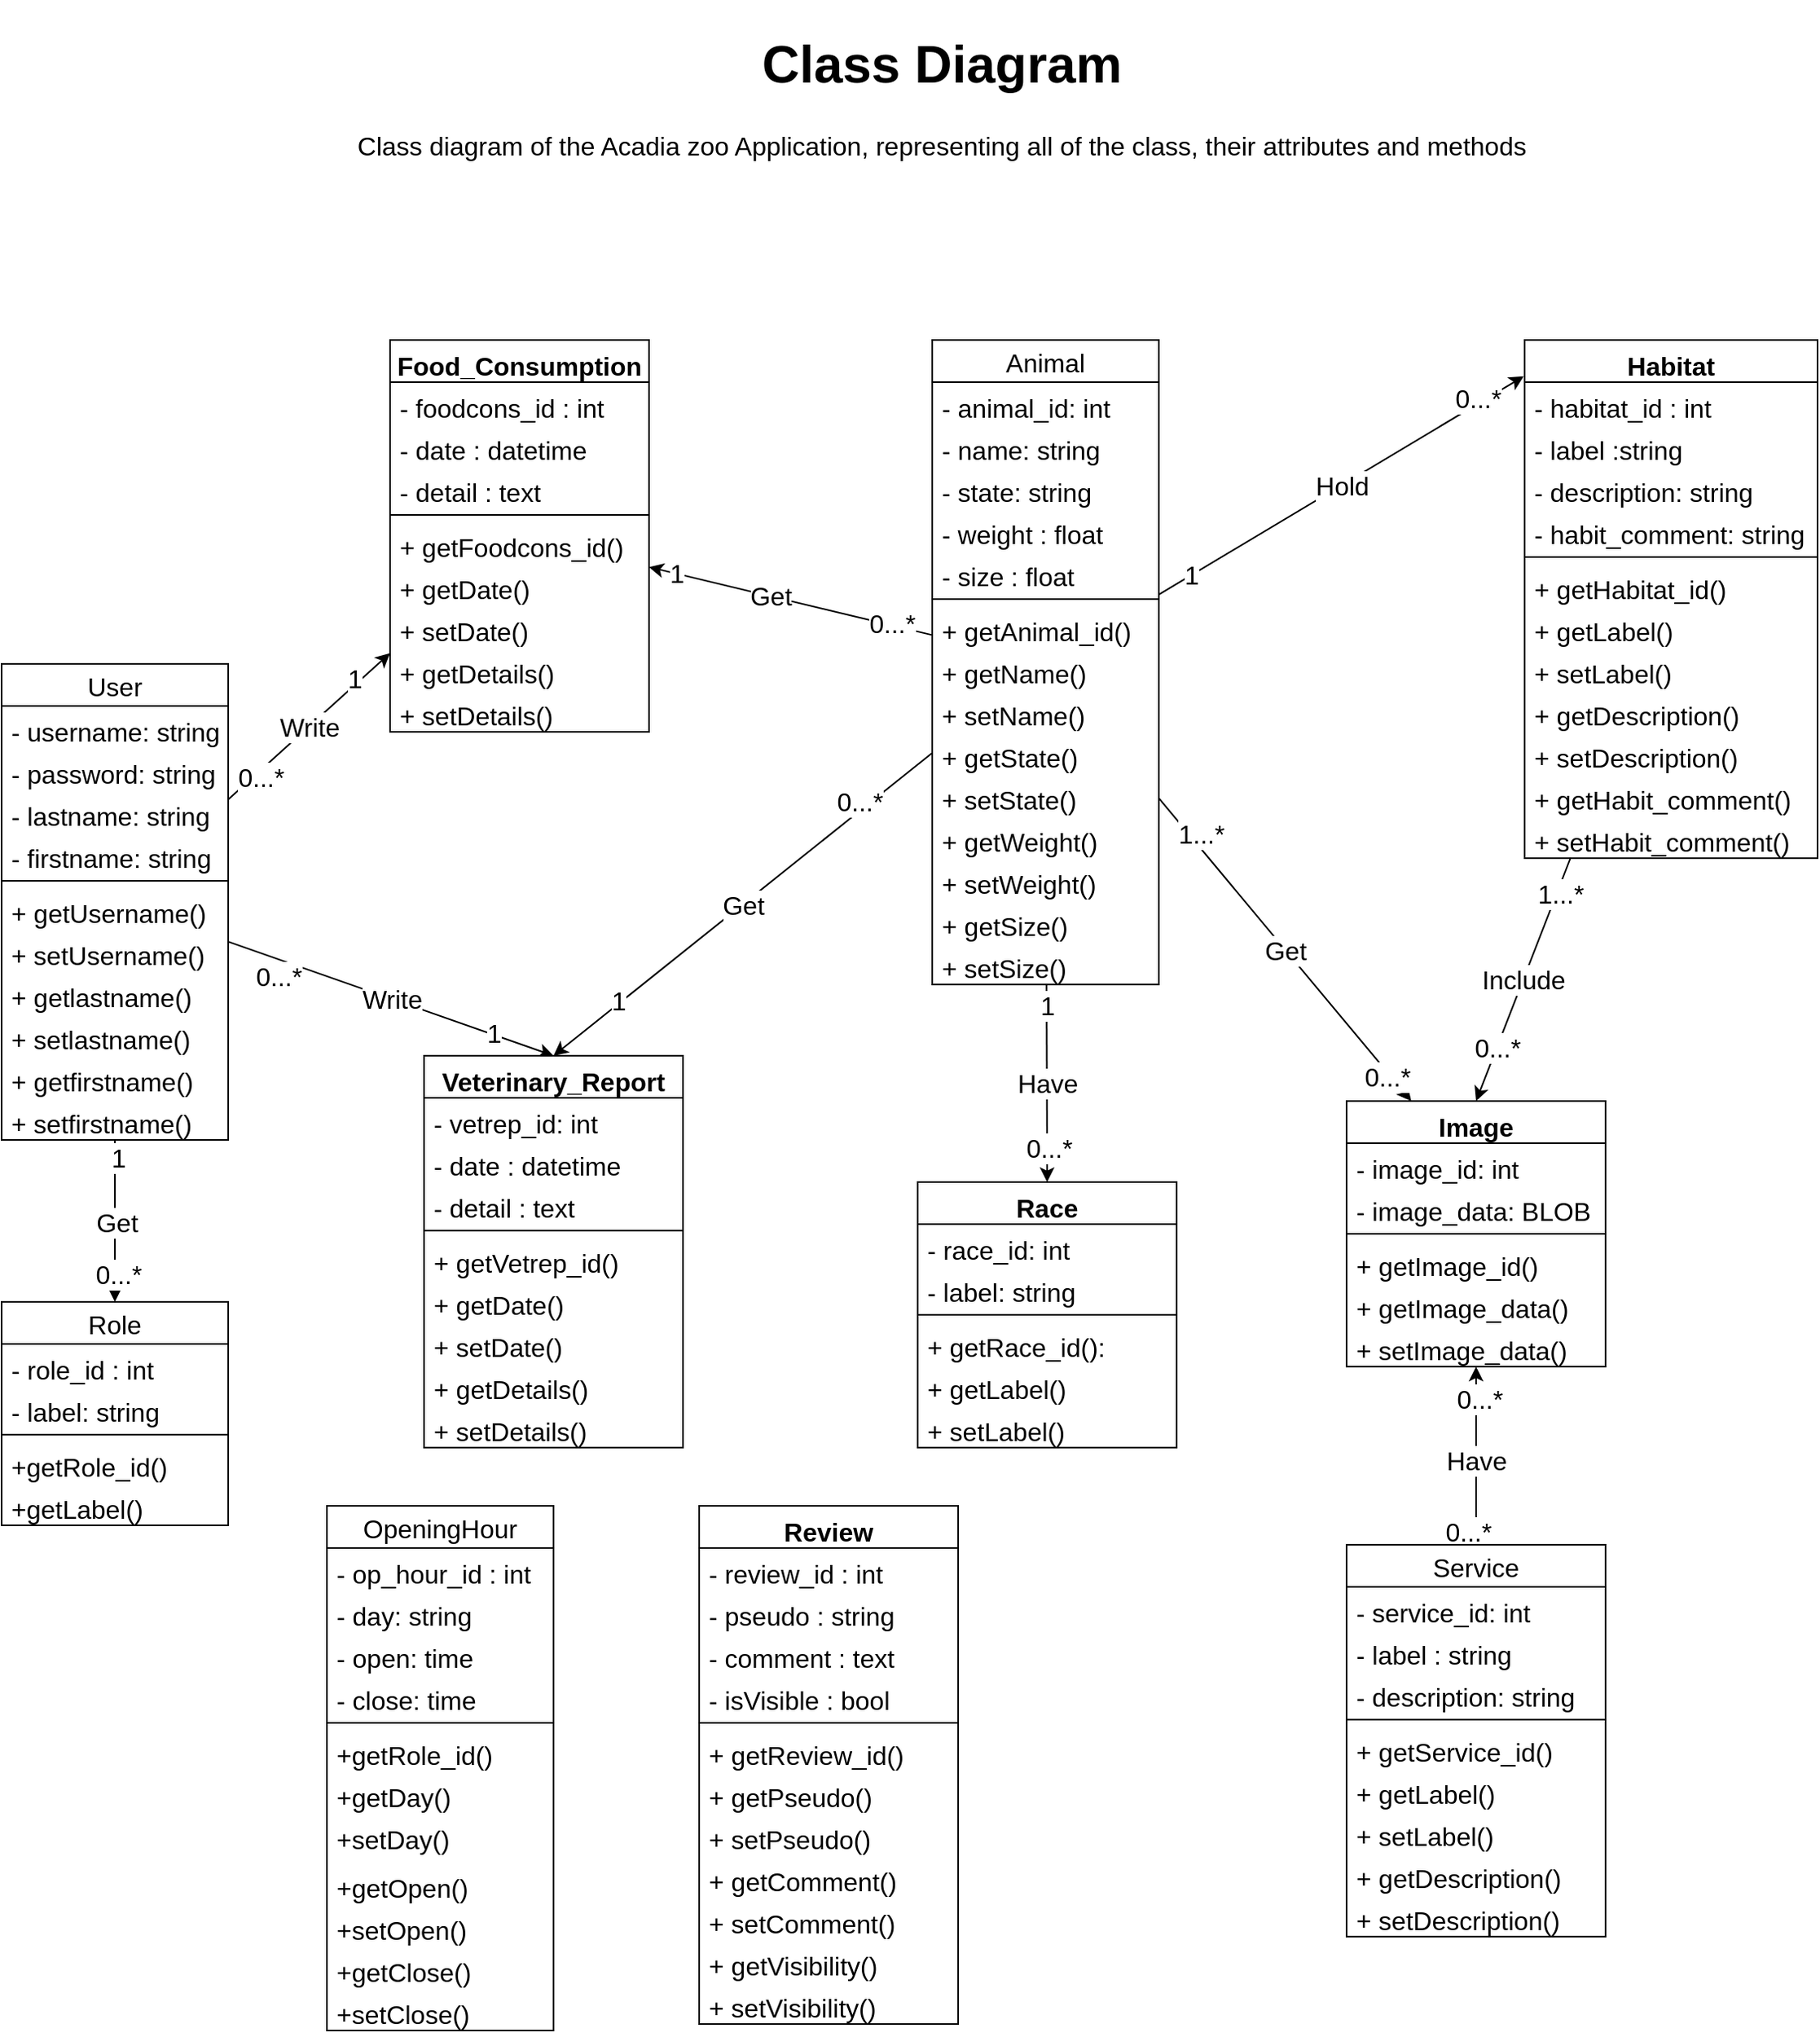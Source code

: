 <mxfile>
    <diagram id="EDCEhyoxelIrrse70MwL" name="Page-1">
        <mxGraphModel dx="530" dy="435" grid="1" gridSize="10" guides="1" tooltips="1" connect="1" arrows="1" fold="1" page="1" pageScale="1" pageWidth="1169" pageHeight="827" math="0" shadow="0">
            <root>
                <mxCell id="0"/>
                <mxCell id="1" parent="0"/>
                <mxCell id="101" style="edgeStyle=none;html=1;entryX=0.5;entryY=0;entryDx=0;entryDy=0;startArrow=none;startFill=0;endArrow=classic;endFill=1;fontSize=16;" parent="1" source="2" target="14" edge="1">
                    <mxGeometry relative="1" as="geometry"/>
                </mxCell>
                <mxCell id="102" value="&lt;font style=&quot;font-size: 16px;&quot;&gt;Get&lt;/font&gt;" style="edgeLabel;html=1;align=center;verticalAlign=middle;resizable=0;points=[];fontSize=16;" parent="101" vertex="1" connectable="0">
                    <mxGeometry x="0.016" y="1" relative="1" as="geometry">
                        <mxPoint as="offset"/>
                    </mxGeometry>
                </mxCell>
                <mxCell id="124" value="1" style="edgeLabel;html=1;align=center;verticalAlign=middle;resizable=0;points=[];fontSize=16;" parent="101" vertex="1" connectable="0">
                    <mxGeometry x="-0.781" y="2" relative="1" as="geometry">
                        <mxPoint as="offset"/>
                    </mxGeometry>
                </mxCell>
                <mxCell id="125" value="0...*" style="edgeLabel;html=1;align=center;verticalAlign=middle;resizable=0;points=[];fontSize=16;" parent="101" vertex="1" connectable="0">
                    <mxGeometry x="0.649" y="2" relative="1" as="geometry">
                        <mxPoint as="offset"/>
                    </mxGeometry>
                </mxCell>
                <mxCell id="103" value="&lt;font style=&quot;font-size: 16px;&quot;&gt;Write&lt;/font&gt;" style="edgeStyle=none;html=1;entryX=0.5;entryY=0;entryDx=0;entryDy=0;startArrow=none;startFill=0;endArrow=classic;endFill=1;fontSize=16;" parent="1" source="2" target="36" edge="1">
                    <mxGeometry relative="1" as="geometry"/>
                </mxCell>
                <mxCell id="122" value="1" style="edgeLabel;html=1;align=center;verticalAlign=middle;resizable=0;points=[];fontSize=16;" parent="103" vertex="1" connectable="0">
                    <mxGeometry x="0.624" y="1" relative="1" as="geometry">
                        <mxPoint as="offset"/>
                    </mxGeometry>
                </mxCell>
                <mxCell id="123" value="0...*" style="edgeLabel;html=1;align=center;verticalAlign=middle;resizable=0;points=[];fontSize=16;" parent="103" vertex="1" connectable="0">
                    <mxGeometry x="-0.825" y="1" relative="1" as="geometry">
                        <mxPoint x="13" y="16" as="offset"/>
                    </mxGeometry>
                </mxCell>
                <mxCell id="2" value="User" style="swimlane;fontStyle=0;childLayout=stackLayout;horizontal=1;startSize=26;fillColor=none;horizontalStack=0;resizeParent=1;resizeParentMax=0;resizeLast=0;collapsible=1;marginBottom=0;fontSize=16;" parent="1" vertex="1">
                    <mxGeometry x="19" y="420" width="140" height="294" as="geometry"/>
                </mxCell>
                <mxCell id="3" value="- username: string" style="text;strokeColor=none;fillColor=none;align=left;verticalAlign=top;spacingLeft=4;spacingRight=4;overflow=hidden;rotatable=0;points=[[0,0.5],[1,0.5]];portConstraint=eastwest;fontSize=16;" parent="2" vertex="1">
                    <mxGeometry y="26" width="140" height="26" as="geometry"/>
                </mxCell>
                <mxCell id="4" value="- password: string" style="text;strokeColor=none;fillColor=none;align=left;verticalAlign=top;spacingLeft=4;spacingRight=4;overflow=hidden;rotatable=0;points=[[0,0.5],[1,0.5]];portConstraint=eastwest;fontSize=16;" parent="2" vertex="1">
                    <mxGeometry y="52" width="140" height="26" as="geometry"/>
                </mxCell>
                <mxCell id="5" value="- lastname: string" style="text;strokeColor=none;fillColor=none;align=left;verticalAlign=top;spacingLeft=4;spacingRight=4;overflow=hidden;rotatable=0;points=[[0,0.5],[1,0.5]];portConstraint=eastwest;fontSize=16;" parent="2" vertex="1">
                    <mxGeometry y="78" width="140" height="26" as="geometry"/>
                </mxCell>
                <mxCell id="6" value="- firstname: string" style="text;strokeColor=none;fillColor=none;align=left;verticalAlign=top;spacingLeft=4;spacingRight=4;overflow=hidden;rotatable=0;points=[[0,0.5],[1,0.5]];portConstraint=eastwest;fontSize=16;" parent="2" vertex="1">
                    <mxGeometry y="104" width="140" height="26" as="geometry"/>
                </mxCell>
                <mxCell id="7" value="" style="line;strokeWidth=1;fillColor=none;align=left;verticalAlign=middle;spacingTop=-1;spacingLeft=3;spacingRight=3;rotatable=0;labelPosition=right;points=[];portConstraint=eastwest;strokeColor=inherit;fontSize=16;" parent="2" vertex="1">
                    <mxGeometry y="130" width="140" height="8" as="geometry"/>
                </mxCell>
                <mxCell id="8" value="+ getUsername()" style="text;strokeColor=none;fillColor=none;align=left;verticalAlign=top;spacingLeft=4;spacingRight=4;overflow=hidden;rotatable=0;points=[[0,0.5],[1,0.5]];portConstraint=eastwest;fontSize=16;" parent="2" vertex="1">
                    <mxGeometry y="138" width="140" height="26" as="geometry"/>
                </mxCell>
                <mxCell id="9" value="+ setUsername()" style="text;strokeColor=none;fillColor=none;align=left;verticalAlign=top;spacingLeft=4;spacingRight=4;overflow=hidden;rotatable=0;points=[[0,0.5],[1,0.5]];portConstraint=eastwest;fontSize=16;" parent="2" vertex="1">
                    <mxGeometry y="164" width="140" height="26" as="geometry"/>
                </mxCell>
                <mxCell id="10" value="+ getlastname()" style="text;strokeColor=none;fillColor=none;align=left;verticalAlign=top;spacingLeft=4;spacingRight=4;overflow=hidden;rotatable=0;points=[[0,0.5],[1,0.5]];portConstraint=eastwest;fontSize=16;" parent="2" vertex="1">
                    <mxGeometry y="190" width="140" height="26" as="geometry"/>
                </mxCell>
                <mxCell id="11" value="+ setlastname()" style="text;strokeColor=none;fillColor=none;align=left;verticalAlign=top;spacingLeft=4;spacingRight=4;overflow=hidden;rotatable=0;points=[[0,0.5],[1,0.5]];portConstraint=eastwest;fontSize=16;" parent="2" vertex="1">
                    <mxGeometry y="216" width="140" height="26" as="geometry"/>
                </mxCell>
                <mxCell id="12" value="+ getfirstname()" style="text;strokeColor=none;fillColor=none;align=left;verticalAlign=top;spacingLeft=4;spacingRight=4;overflow=hidden;rotatable=0;points=[[0,0.5],[1,0.5]];portConstraint=eastwest;fontSize=16;" parent="2" vertex="1">
                    <mxGeometry y="242" width="140" height="26" as="geometry"/>
                </mxCell>
                <mxCell id="13" value="+ setfirstname()" style="text;strokeColor=none;fillColor=none;align=left;verticalAlign=top;spacingLeft=4;spacingRight=4;overflow=hidden;rotatable=0;points=[[0,0.5],[1,0.5]];portConstraint=eastwest;fontSize=16;" parent="2" vertex="1">
                    <mxGeometry y="268" width="140" height="26" as="geometry"/>
                </mxCell>
                <mxCell id="14" value="Role" style="swimlane;fontStyle=0;childLayout=stackLayout;horizontal=1;startSize=26;fillColor=none;horizontalStack=0;resizeParent=1;resizeParentMax=0;resizeLast=0;collapsible=1;marginBottom=0;fontSize=16;" parent="1" vertex="1">
                    <mxGeometry x="19" y="814" width="140" height="138" as="geometry"/>
                </mxCell>
                <mxCell id="15" value="- role_id : int" style="text;strokeColor=none;fillColor=none;align=left;verticalAlign=top;spacingLeft=4;spacingRight=4;overflow=hidden;rotatable=0;points=[[0,0.5],[1,0.5]];portConstraint=eastwest;fontSize=16;" parent="14" vertex="1">
                    <mxGeometry y="26" width="140" height="26" as="geometry"/>
                </mxCell>
                <mxCell id="16" value="- label: string" style="text;strokeColor=none;fillColor=none;align=left;verticalAlign=top;spacingLeft=4;spacingRight=4;overflow=hidden;rotatable=0;points=[[0,0.5],[1,0.5]];portConstraint=eastwest;fontSize=16;" parent="14" vertex="1">
                    <mxGeometry y="52" width="140" height="26" as="geometry"/>
                </mxCell>
                <mxCell id="18" value="" style="line;strokeWidth=1;fillColor=none;align=left;verticalAlign=middle;spacingTop=-1;spacingLeft=3;spacingRight=3;rotatable=0;labelPosition=right;points=[];portConstraint=eastwest;strokeColor=inherit;fontSize=16;" parent="14" vertex="1">
                    <mxGeometry y="78" width="140" height="8" as="geometry"/>
                </mxCell>
                <mxCell id="30" value="+getRole_id()" style="text;strokeColor=none;fillColor=none;align=left;verticalAlign=top;spacingLeft=4;spacingRight=4;overflow=hidden;rotatable=0;points=[[0,0.5],[1,0.5]];portConstraint=eastwest;fontSize=16;" parent="14" vertex="1">
                    <mxGeometry y="86" width="140" height="26" as="geometry"/>
                </mxCell>
                <mxCell id="19" value="+getLabel()" style="text;strokeColor=none;fillColor=none;align=left;verticalAlign=top;spacingLeft=4;spacingRight=4;overflow=hidden;rotatable=0;points=[[0,0.5],[1,0.5]];portConstraint=eastwest;fontSize=16;" parent="14" vertex="1">
                    <mxGeometry y="112" width="140" height="26" as="geometry"/>
                </mxCell>
                <mxCell id="153" style="edgeStyle=none;html=1;" parent="1" source="20" target="81" edge="1">
                    <mxGeometry relative="1" as="geometry"/>
                </mxCell>
                <mxCell id="154" value="&lt;font style=&quot;font-size: 16px;&quot;&gt;Have&lt;/font&gt;" style="edgeLabel;html=1;align=center;verticalAlign=middle;resizable=0;points=[];" parent="153" vertex="1" connectable="0">
                    <mxGeometry x="-0.052" relative="1" as="geometry">
                        <mxPoint as="offset"/>
                    </mxGeometry>
                </mxCell>
                <mxCell id="155" value="0...*" style="edgeLabel;html=1;align=center;verticalAlign=middle;resizable=0;points=[];fontSize=16;" parent="153" vertex="1" connectable="0">
                    <mxGeometry x="0.642" y="-2" relative="1" as="geometry">
                        <mxPoint as="offset"/>
                    </mxGeometry>
                </mxCell>
                <mxCell id="156" value="0...*" style="edgeLabel;html=1;align=center;verticalAlign=middle;resizable=0;points=[];fontSize=16;" parent="153" vertex="1" connectable="0">
                    <mxGeometry x="-0.651" y="2" relative="1" as="geometry">
                        <mxPoint x="-3" y="11" as="offset"/>
                    </mxGeometry>
                </mxCell>
                <mxCell id="20" value="Service" style="swimlane;fontStyle=0;childLayout=stackLayout;horizontal=1;startSize=26;fillColor=none;horizontalStack=0;resizeParent=1;resizeParentMax=0;resizeLast=0;collapsible=1;marginBottom=0;fontSize=16;" parent="1" vertex="1">
                    <mxGeometry x="850" y="964" width="160" height="242" as="geometry"/>
                </mxCell>
                <mxCell id="21" value="- service_id: int" style="text;strokeColor=none;fillColor=none;align=left;verticalAlign=top;spacingLeft=4;spacingRight=4;overflow=hidden;rotatable=0;points=[[0,0.5],[1,0.5]];portConstraint=eastwest;fontSize=16;" parent="20" vertex="1">
                    <mxGeometry y="26" width="160" height="26" as="geometry"/>
                </mxCell>
                <mxCell id="22" value="- label : string" style="text;strokeColor=none;fillColor=none;align=left;verticalAlign=top;spacingLeft=4;spacingRight=4;overflow=hidden;rotatable=0;points=[[0,0.5],[1,0.5]];portConstraint=eastwest;fontSize=16;" parent="20" vertex="1">
                    <mxGeometry y="52" width="160" height="26" as="geometry"/>
                </mxCell>
                <mxCell id="23" value="- description: string" style="text;strokeColor=none;fillColor=none;align=left;verticalAlign=top;spacingLeft=4;spacingRight=4;overflow=hidden;rotatable=0;points=[[0,0.5],[1,0.5]];portConstraint=eastwest;fontSize=16;" parent="20" vertex="1">
                    <mxGeometry y="78" width="160" height="26" as="geometry"/>
                </mxCell>
                <mxCell id="24" value="" style="line;strokeWidth=1;fillColor=none;align=left;verticalAlign=middle;spacingTop=-1;spacingLeft=3;spacingRight=3;rotatable=0;labelPosition=right;points=[];portConstraint=eastwest;strokeColor=inherit;fontSize=16;" parent="20" vertex="1">
                    <mxGeometry y="104" width="160" height="8" as="geometry"/>
                </mxCell>
                <mxCell id="29" value="+ getService_id()" style="text;strokeColor=none;fillColor=none;align=left;verticalAlign=top;spacingLeft=4;spacingRight=4;overflow=hidden;rotatable=0;points=[[0,0.5],[1,0.5]];portConstraint=eastwest;fontSize=16;" parent="20" vertex="1">
                    <mxGeometry y="112" width="160" height="26" as="geometry"/>
                </mxCell>
                <mxCell id="25" value="+ getLabel()" style="text;strokeColor=none;fillColor=none;align=left;verticalAlign=top;spacingLeft=4;spacingRight=4;overflow=hidden;rotatable=0;points=[[0,0.5],[1,0.5]];portConstraint=eastwest;fontSize=16;" parent="20" vertex="1">
                    <mxGeometry y="138" width="160" height="26" as="geometry"/>
                </mxCell>
                <mxCell id="26" value="+ setLabel()" style="text;strokeColor=none;fillColor=none;align=left;verticalAlign=top;spacingLeft=4;spacingRight=4;overflow=hidden;rotatable=0;points=[[0,0.5],[1,0.5]];portConstraint=eastwest;fontSize=16;" parent="20" vertex="1">
                    <mxGeometry y="164" width="160" height="26" as="geometry"/>
                </mxCell>
                <mxCell id="27" value="+ getDescription()" style="text;strokeColor=none;fillColor=none;align=left;verticalAlign=top;spacingLeft=4;spacingRight=4;overflow=hidden;rotatable=0;points=[[0,0.5],[1,0.5]];portConstraint=eastwest;fontSize=16;" parent="20" vertex="1">
                    <mxGeometry y="190" width="160" height="26" as="geometry"/>
                </mxCell>
                <mxCell id="28" value="+ setDescription()" style="text;strokeColor=none;fillColor=none;align=left;verticalAlign=top;spacingLeft=4;spacingRight=4;overflow=hidden;rotatable=0;points=[[0,0.5],[1,0.5]];portConstraint=eastwest;fontSize=16;" parent="20" vertex="1">
                    <mxGeometry y="216" width="160" height="26" as="geometry"/>
                </mxCell>
                <mxCell id="104" value="&lt;font style=&quot;font-size: 16px;&quot;&gt;Get&lt;/font&gt;" style="edgeStyle=none;html=1;entryX=0.5;entryY=0;entryDx=0;entryDy=0;startArrow=none;startFill=0;endArrow=classic;endFill=1;fontSize=16;" parent="1" source="32" target="36" edge="1">
                    <mxGeometry relative="1" as="geometry"/>
                </mxCell>
                <mxCell id="120" value="1" style="edgeLabel;html=1;align=center;verticalAlign=middle;resizable=0;points=[];fontSize=16;" parent="104" vertex="1" connectable="0">
                    <mxGeometry x="0.714" y="4" relative="1" as="geometry">
                        <mxPoint x="4" y="-10" as="offset"/>
                    </mxGeometry>
                </mxCell>
                <mxCell id="121" value="0...*" style="edgeLabel;html=1;align=center;verticalAlign=middle;resizable=0;points=[];fontSize=16;" parent="104" vertex="1" connectable="0">
                    <mxGeometry x="-0.683" relative="1" as="geometry">
                        <mxPoint x="-8" as="offset"/>
                    </mxGeometry>
                </mxCell>
                <mxCell id="105" value="Have" style="edgeStyle=none;html=1;entryX=0.5;entryY=0;entryDx=0;entryDy=0;fontSize=16;startArrow=none;startFill=0;endArrow=classic;endFill=1;" parent="1" source="32" target="53" edge="1">
                    <mxGeometry x="-0.002" relative="1" as="geometry">
                        <mxPoint as="offset"/>
                    </mxGeometry>
                </mxCell>
                <mxCell id="111" value="0...*" style="edgeLabel;html=1;align=center;verticalAlign=middle;resizable=0;points=[];fontSize=16;" parent="105" vertex="1" connectable="0">
                    <mxGeometry x="0.822" y="1" relative="1" as="geometry">
                        <mxPoint y="-10" as="offset"/>
                    </mxGeometry>
                </mxCell>
                <mxCell id="112" value="1" style="edgeLabel;html=1;align=center;verticalAlign=middle;resizable=0;points=[];fontSize=16;" parent="105" vertex="1" connectable="0">
                    <mxGeometry x="-0.88" relative="1" as="geometry">
                        <mxPoint y="5" as="offset"/>
                    </mxGeometry>
                </mxCell>
                <mxCell id="107" value="Hold" style="edgeStyle=none;html=1;entryX=-0.003;entryY=0.07;entryDx=0;entryDy=0;entryPerimeter=0;fontSize=16;startArrow=none;startFill=0;endArrow=classic;endFill=1;" parent="1" source="32" target="65" edge="1">
                    <mxGeometry relative="1" as="geometry"/>
                </mxCell>
                <mxCell id="113" value="0...*" style="edgeLabel;html=1;align=center;verticalAlign=middle;resizable=0;points=[];fontSize=16;" parent="107" vertex="1" connectable="0">
                    <mxGeometry x="0.821" y="-1" relative="1" as="geometry">
                        <mxPoint x="-9" as="offset"/>
                    </mxGeometry>
                </mxCell>
                <mxCell id="114" value="1" style="edgeLabel;html=1;align=center;verticalAlign=middle;resizable=0;points=[];fontSize=16;" parent="107" vertex="1" connectable="0">
                    <mxGeometry x="-0.863" y="-5" relative="1" as="geometry">
                        <mxPoint x="2" y="-7" as="offset"/>
                    </mxGeometry>
                </mxCell>
                <mxCell id="109" value="Get" style="edgeStyle=none;html=1;entryX=0.25;entryY=0;entryDx=0;entryDy=0;fontSize=16;startArrow=none;startFill=0;endArrow=classic;endFill=1;" parent="1" source="32" target="81" edge="1">
                    <mxGeometry relative="1" as="geometry"/>
                </mxCell>
                <mxCell id="118" value="1...*" style="edgeLabel;html=1;align=center;verticalAlign=middle;resizable=0;points=[];fontSize=16;" parent="109" vertex="1" connectable="0">
                    <mxGeometry x="-0.885" y="1" relative="1" as="geometry">
                        <mxPoint x="16" y="12" as="offset"/>
                    </mxGeometry>
                </mxCell>
                <mxCell id="119" value="0...*" style="edgeLabel;html=1;align=center;verticalAlign=middle;resizable=0;points=[];fontSize=16;" parent="109" vertex="1" connectable="0">
                    <mxGeometry x="0.664" y="-2" relative="1" as="geometry">
                        <mxPoint x="13" y="15" as="offset"/>
                    </mxGeometry>
                </mxCell>
                <mxCell id="32" value="Animal" style="swimlane;fontStyle=0;childLayout=stackLayout;horizontal=1;startSize=26;fillColor=none;horizontalStack=0;resizeParent=1;resizeParentMax=0;resizeLast=0;collapsible=1;marginBottom=0;fontSize=16;" parent="1" vertex="1">
                    <mxGeometry x="594" y="220" width="140" height="398" as="geometry"/>
                </mxCell>
                <mxCell id="33" value="- animal_id: int" style="text;strokeColor=none;fillColor=none;align=left;verticalAlign=top;spacingLeft=4;spacingRight=4;overflow=hidden;rotatable=0;points=[[0,0.5],[1,0.5]];portConstraint=eastwest;fontSize=16;" parent="32" vertex="1">
                    <mxGeometry y="26" width="140" height="26" as="geometry"/>
                </mxCell>
                <mxCell id="34" value="- name: string" style="text;strokeColor=none;fillColor=none;align=left;verticalAlign=top;spacingLeft=4;spacingRight=4;overflow=hidden;rotatable=0;points=[[0,0.5],[1,0.5]];portConstraint=eastwest;fontSize=16;" parent="32" vertex="1">
                    <mxGeometry y="52" width="140" height="26" as="geometry"/>
                </mxCell>
                <mxCell id="35" value="- state: string" style="text;strokeColor=none;fillColor=none;align=left;verticalAlign=top;spacingLeft=4;spacingRight=4;overflow=hidden;rotatable=0;points=[[0,0.5],[1,0.5]];portConstraint=eastwest;fontSize=16;" parent="32" vertex="1">
                    <mxGeometry y="78" width="140" height="26" as="geometry"/>
                </mxCell>
                <mxCell id="146" value="- weight : float" style="text;strokeColor=none;fillColor=none;align=left;verticalAlign=top;spacingLeft=4;spacingRight=4;overflow=hidden;rotatable=0;points=[[0,0.5],[1,0.5]];portConstraint=eastwest;fontSize=16;" parent="32" vertex="1">
                    <mxGeometry y="104" width="140" height="26" as="geometry"/>
                </mxCell>
                <mxCell id="147" value="- size : float" style="text;strokeColor=none;fillColor=none;align=left;verticalAlign=top;spacingLeft=4;spacingRight=4;overflow=hidden;rotatable=0;points=[[0,0.5],[1,0.5]];portConstraint=eastwest;fontSize=16;" parent="32" vertex="1">
                    <mxGeometry y="130" width="140" height="26" as="geometry"/>
                </mxCell>
                <mxCell id="40" value="" style="line;strokeWidth=1;fillColor=none;align=left;verticalAlign=middle;spacingTop=-1;spacingLeft=3;spacingRight=3;rotatable=0;labelPosition=right;points=[];portConstraint=eastwest;strokeColor=inherit;fontSize=16;" parent="32" vertex="1">
                    <mxGeometry y="156" width="140" height="8" as="geometry"/>
                </mxCell>
                <mxCell id="41" value="+ getAnimal_id()" style="text;strokeColor=none;fillColor=none;align=left;verticalAlign=top;spacingLeft=4;spacingRight=4;overflow=hidden;rotatable=0;points=[[0,0.5],[1,0.5]];portConstraint=eastwest;fontSize=16;" parent="32" vertex="1">
                    <mxGeometry y="164" width="140" height="26" as="geometry"/>
                </mxCell>
                <mxCell id="42" value="+ getName()" style="text;strokeColor=none;fillColor=none;align=left;verticalAlign=top;spacingLeft=4;spacingRight=4;overflow=hidden;rotatable=0;points=[[0,0.5],[1,0.5]];portConstraint=eastwest;fontSize=16;" parent="32" vertex="1">
                    <mxGeometry y="190" width="140" height="26" as="geometry"/>
                </mxCell>
                <mxCell id="43" value="+ setName()" style="text;strokeColor=none;fillColor=none;align=left;verticalAlign=top;spacingLeft=4;spacingRight=4;overflow=hidden;rotatable=0;points=[[0,0.5],[1,0.5]];portConstraint=eastwest;fontSize=16;" parent="32" vertex="1">
                    <mxGeometry y="216" width="140" height="26" as="geometry"/>
                </mxCell>
                <mxCell id="44" value="+ getState()" style="text;strokeColor=none;fillColor=none;align=left;verticalAlign=top;spacingLeft=4;spacingRight=4;overflow=hidden;rotatable=0;points=[[0,0.5],[1,0.5]];portConstraint=eastwest;fontSize=16;" parent="32" vertex="1">
                    <mxGeometry y="242" width="140" height="26" as="geometry"/>
                </mxCell>
                <mxCell id="45" value="+ setState()" style="text;strokeColor=none;fillColor=none;align=left;verticalAlign=top;spacingLeft=4;spacingRight=4;overflow=hidden;rotatable=0;points=[[0,0.5],[1,0.5]];portConstraint=eastwest;fontSize=16;" parent="32" vertex="1">
                    <mxGeometry y="268" width="140" height="26" as="geometry"/>
                </mxCell>
                <mxCell id="149" value="+ getWeight()" style="text;strokeColor=none;fillColor=none;align=left;verticalAlign=top;spacingLeft=4;spacingRight=4;overflow=hidden;rotatable=0;points=[[0,0.5],[1,0.5]];portConstraint=eastwest;fontSize=16;" parent="32" vertex="1">
                    <mxGeometry y="294" width="140" height="26" as="geometry"/>
                </mxCell>
                <mxCell id="150" value="+ setWeight()" style="text;strokeColor=none;fillColor=none;align=left;verticalAlign=top;spacingLeft=4;spacingRight=4;overflow=hidden;rotatable=0;points=[[0,0.5],[1,0.5]];portConstraint=eastwest;fontSize=16;" parent="32" vertex="1">
                    <mxGeometry y="320" width="140" height="26" as="geometry"/>
                </mxCell>
                <mxCell id="151" value="+ getSize()" style="text;strokeColor=none;fillColor=none;align=left;verticalAlign=top;spacingLeft=4;spacingRight=4;overflow=hidden;rotatable=0;points=[[0,0.5],[1,0.5]];portConstraint=eastwest;fontSize=16;" parent="32" vertex="1">
                    <mxGeometry y="346" width="140" height="26" as="geometry"/>
                </mxCell>
                <mxCell id="152" value="+ setSize()" style="text;strokeColor=none;fillColor=none;align=left;verticalAlign=top;spacingLeft=4;spacingRight=4;overflow=hidden;rotatable=0;points=[[0,0.5],[1,0.5]];portConstraint=eastwest;fontSize=16;" parent="32" vertex="1">
                    <mxGeometry y="372" width="140" height="26" as="geometry"/>
                </mxCell>
                <mxCell id="36" value="Veterinary_Report" style="swimlane;fontStyle=1;align=center;verticalAlign=top;childLayout=stackLayout;horizontal=1;startSize=26;horizontalStack=0;resizeParent=1;resizeParentMax=0;resizeLast=0;collapsible=1;marginBottom=0;fontSize=16;" parent="1" vertex="1">
                    <mxGeometry x="280" y="662" width="160" height="242" as="geometry"/>
                </mxCell>
                <mxCell id="37" value="- vetrep_id: int" style="text;strokeColor=none;fillColor=none;align=left;verticalAlign=top;spacingLeft=4;spacingRight=4;overflow=hidden;rotatable=0;points=[[0,0.5],[1,0.5]];portConstraint=eastwest;fontSize=16;" parent="36" vertex="1">
                    <mxGeometry y="26" width="160" height="26" as="geometry"/>
                </mxCell>
                <mxCell id="46" value="- date : datetime" style="text;strokeColor=none;fillColor=none;align=left;verticalAlign=top;spacingLeft=4;spacingRight=4;overflow=hidden;rotatable=0;points=[[0,0.5],[1,0.5]];portConstraint=eastwest;fontSize=16;" parent="36" vertex="1">
                    <mxGeometry y="52" width="160" height="26" as="geometry"/>
                </mxCell>
                <mxCell id="47" value="- detail : text" style="text;strokeColor=none;fillColor=none;align=left;verticalAlign=top;spacingLeft=4;spacingRight=4;overflow=hidden;rotatable=0;points=[[0,0.5],[1,0.5]];portConstraint=eastwest;fontSize=16;" parent="36" vertex="1">
                    <mxGeometry y="78" width="160" height="26" as="geometry"/>
                </mxCell>
                <mxCell id="38" value="" style="line;strokeWidth=1;fillColor=none;align=left;verticalAlign=middle;spacingTop=-1;spacingLeft=3;spacingRight=3;rotatable=0;labelPosition=right;points=[];portConstraint=eastwest;strokeColor=inherit;fontSize=16;" parent="36" vertex="1">
                    <mxGeometry y="104" width="160" height="8" as="geometry"/>
                </mxCell>
                <mxCell id="39" value="+ getVetrep_id()" style="text;strokeColor=none;fillColor=none;align=left;verticalAlign=top;spacingLeft=4;spacingRight=4;overflow=hidden;rotatable=0;points=[[0,0.5],[1,0.5]];portConstraint=eastwest;fontSize=16;" parent="36" vertex="1">
                    <mxGeometry y="112" width="160" height="26" as="geometry"/>
                </mxCell>
                <mxCell id="48" value="+ getDate()" style="text;strokeColor=none;fillColor=none;align=left;verticalAlign=top;spacingLeft=4;spacingRight=4;overflow=hidden;rotatable=0;points=[[0,0.5],[1,0.5]];portConstraint=eastwest;fontSize=16;" parent="36" vertex="1">
                    <mxGeometry y="138" width="160" height="26" as="geometry"/>
                </mxCell>
                <mxCell id="49" value="+ setDate()" style="text;strokeColor=none;fillColor=none;align=left;verticalAlign=top;spacingLeft=4;spacingRight=4;overflow=hidden;rotatable=0;points=[[0,0.5],[1,0.5]];portConstraint=eastwest;fontSize=16;" parent="36" vertex="1">
                    <mxGeometry y="164" width="160" height="26" as="geometry"/>
                </mxCell>
                <mxCell id="50" value="+ getDetails()" style="text;strokeColor=none;fillColor=none;align=left;verticalAlign=top;spacingLeft=4;spacingRight=4;overflow=hidden;rotatable=0;points=[[0,0.5],[1,0.5]];portConstraint=eastwest;fontSize=16;" parent="36" vertex="1">
                    <mxGeometry y="190" width="160" height="26" as="geometry"/>
                </mxCell>
                <mxCell id="51" value="+ setDetails()" style="text;strokeColor=none;fillColor=none;align=left;verticalAlign=top;spacingLeft=4;spacingRight=4;overflow=hidden;rotatable=0;points=[[0,0.5],[1,0.5]];portConstraint=eastwest;fontSize=16;" parent="36" vertex="1">
                    <mxGeometry y="216" width="160" height="26" as="geometry"/>
                </mxCell>
                <mxCell id="53" value="Race" style="swimlane;fontStyle=1;align=center;verticalAlign=top;childLayout=stackLayout;horizontal=1;startSize=26;horizontalStack=0;resizeParent=1;resizeParentMax=0;resizeLast=0;collapsible=1;marginBottom=0;fontSize=16;" parent="1" vertex="1">
                    <mxGeometry x="585" y="740" width="160" height="164" as="geometry"/>
                </mxCell>
                <mxCell id="54" value="- race_id: int" style="text;strokeColor=none;fillColor=none;align=left;verticalAlign=top;spacingLeft=4;spacingRight=4;overflow=hidden;rotatable=0;points=[[0,0.5],[1,0.5]];portConstraint=eastwest;fontSize=16;" parent="53" vertex="1">
                    <mxGeometry y="26" width="160" height="26" as="geometry"/>
                </mxCell>
                <mxCell id="57" value="- label: string" style="text;strokeColor=none;fillColor=none;align=left;verticalAlign=top;spacingLeft=4;spacingRight=4;overflow=hidden;rotatable=0;points=[[0,0.5],[1,0.5]];portConstraint=eastwest;fontSize=16;" parent="53" vertex="1">
                    <mxGeometry y="52" width="160" height="26" as="geometry"/>
                </mxCell>
                <mxCell id="55" value="" style="line;strokeWidth=1;fillColor=none;align=left;verticalAlign=middle;spacingTop=-1;spacingLeft=3;spacingRight=3;rotatable=0;labelPosition=right;points=[];portConstraint=eastwest;strokeColor=inherit;fontSize=16;" parent="53" vertex="1">
                    <mxGeometry y="78" width="160" height="8" as="geometry"/>
                </mxCell>
                <mxCell id="56" value="+ getRace_id(): " style="text;strokeColor=none;fillColor=none;align=left;verticalAlign=top;spacingLeft=4;spacingRight=4;overflow=hidden;rotatable=0;points=[[0,0.5],[1,0.5]];portConstraint=eastwest;fontSize=16;" parent="53" vertex="1">
                    <mxGeometry y="86" width="160" height="26" as="geometry"/>
                </mxCell>
                <mxCell id="58" value="+ getLabel()" style="text;strokeColor=none;fillColor=none;align=left;verticalAlign=top;spacingLeft=4;spacingRight=4;overflow=hidden;rotatable=0;points=[[0,0.5],[1,0.5]];portConstraint=eastwest;fontSize=16;" parent="53" vertex="1">
                    <mxGeometry y="112" width="160" height="26" as="geometry"/>
                </mxCell>
                <mxCell id="59" value="+ setLabel()" style="text;strokeColor=none;fillColor=none;align=left;verticalAlign=top;spacingLeft=4;spacingRight=4;overflow=hidden;rotatable=0;points=[[0,0.5],[1,0.5]];portConstraint=eastwest;fontSize=16;" parent="53" vertex="1">
                    <mxGeometry y="138" width="160" height="26" as="geometry"/>
                </mxCell>
                <mxCell id="110" value="Include" style="edgeStyle=none;html=1;entryX=0.5;entryY=0;entryDx=0;entryDy=0;fontSize=16;startArrow=none;startFill=0;endArrow=classic;endFill=1;" parent="1" source="65" target="81" edge="1">
                    <mxGeometry relative="1" as="geometry"/>
                </mxCell>
                <mxCell id="115" value="0...*" style="edgeLabel;html=1;align=center;verticalAlign=middle;resizable=0;points=[];fontSize=16;" parent="110" vertex="1" connectable="0">
                    <mxGeometry x="0.697" y="-1" relative="1" as="geometry">
                        <mxPoint x="5" y="-10" as="offset"/>
                    </mxGeometry>
                </mxCell>
                <mxCell id="117" value="1...*" style="edgeLabel;html=1;align=center;verticalAlign=middle;resizable=0;points=[];fontSize=16;" parent="110" vertex="1" connectable="0">
                    <mxGeometry x="-0.826" y="2" relative="1" as="geometry">
                        <mxPoint x="-3" y="8" as="offset"/>
                    </mxGeometry>
                </mxCell>
                <mxCell id="65" value="Habitat" style="swimlane;fontStyle=1;align=center;verticalAlign=top;childLayout=stackLayout;horizontal=1;startSize=26;horizontalStack=0;resizeParent=1;resizeParentMax=0;resizeLast=0;collapsible=1;marginBottom=0;fontSize=16;" parent="1" vertex="1">
                    <mxGeometry x="960" y="220" width="181" height="320" as="geometry"/>
                </mxCell>
                <mxCell id="66" value="- habitat_id : int" style="text;strokeColor=none;fillColor=none;align=left;verticalAlign=top;spacingLeft=4;spacingRight=4;overflow=hidden;rotatable=0;points=[[0,0.5],[1,0.5]];portConstraint=eastwest;fontSize=16;" parent="65" vertex="1">
                    <mxGeometry y="26" width="181" height="26" as="geometry"/>
                </mxCell>
                <mxCell id="70" value="- label :string" style="text;strokeColor=none;fillColor=none;align=left;verticalAlign=top;spacingLeft=4;spacingRight=4;overflow=hidden;rotatable=0;points=[[0,0.5],[1,0.5]];portConstraint=eastwest;fontSize=16;" parent="65" vertex="1">
                    <mxGeometry y="52" width="181" height="26" as="geometry"/>
                </mxCell>
                <mxCell id="69" value="- description: string" style="text;strokeColor=none;fillColor=none;align=left;verticalAlign=top;spacingLeft=4;spacingRight=4;overflow=hidden;rotatable=0;points=[[0,0.5],[1,0.5]];portConstraint=eastwest;fontSize=16;" parent="65" vertex="1">
                    <mxGeometry y="78" width="181" height="26" as="geometry"/>
                </mxCell>
                <mxCell id="71" value="- habit_comment: string" style="text;strokeColor=none;fillColor=none;align=left;verticalAlign=top;spacingLeft=4;spacingRight=4;overflow=hidden;rotatable=0;points=[[0,0.5],[1,0.5]];portConstraint=eastwest;fontSize=16;" parent="65" vertex="1">
                    <mxGeometry y="104" width="181" height="26" as="geometry"/>
                </mxCell>
                <mxCell id="67" value="" style="line;strokeWidth=1;fillColor=none;align=left;verticalAlign=middle;spacingTop=-1;spacingLeft=3;spacingRight=3;rotatable=0;labelPosition=right;points=[];portConstraint=eastwest;strokeColor=inherit;fontSize=16;" parent="65" vertex="1">
                    <mxGeometry y="130" width="181" height="8" as="geometry"/>
                </mxCell>
                <mxCell id="68" value="+ getHabitat_id()" style="text;strokeColor=none;fillColor=none;align=left;verticalAlign=top;spacingLeft=4;spacingRight=4;overflow=hidden;rotatable=0;points=[[0,0.5],[1,0.5]];portConstraint=eastwest;fontSize=16;" parent="65" vertex="1">
                    <mxGeometry y="138" width="181" height="26" as="geometry"/>
                </mxCell>
                <mxCell id="72" value="+ getLabel()" style="text;strokeColor=none;fillColor=none;align=left;verticalAlign=top;spacingLeft=4;spacingRight=4;overflow=hidden;rotatable=0;points=[[0,0.5],[1,0.5]];portConstraint=eastwest;fontSize=16;" parent="65" vertex="1">
                    <mxGeometry y="164" width="181" height="26" as="geometry"/>
                </mxCell>
                <mxCell id="73" value="+ setLabel()" style="text;strokeColor=none;fillColor=none;align=left;verticalAlign=top;spacingLeft=4;spacingRight=4;overflow=hidden;rotatable=0;points=[[0,0.5],[1,0.5]];portConstraint=eastwest;fontSize=16;" parent="65" vertex="1">
                    <mxGeometry y="190" width="181" height="26" as="geometry"/>
                </mxCell>
                <mxCell id="75" value="+ getDescription()" style="text;strokeColor=none;fillColor=none;align=left;verticalAlign=top;spacingLeft=4;spacingRight=4;overflow=hidden;rotatable=0;points=[[0,0.5],[1,0.5]];portConstraint=eastwest;fontSize=16;" parent="65" vertex="1">
                    <mxGeometry y="216" width="181" height="26" as="geometry"/>
                </mxCell>
                <mxCell id="77" value="+ setDescription()" style="text;strokeColor=none;fillColor=none;align=left;verticalAlign=top;spacingLeft=4;spacingRight=4;overflow=hidden;rotatable=0;points=[[0,0.5],[1,0.5]];portConstraint=eastwest;fontSize=16;" parent="65" vertex="1">
                    <mxGeometry y="242" width="181" height="26" as="geometry"/>
                </mxCell>
                <mxCell id="76" value="+ getHabit_comment()" style="text;strokeColor=none;fillColor=none;align=left;verticalAlign=top;spacingLeft=4;spacingRight=4;overflow=hidden;rotatable=0;points=[[0,0.5],[1,0.5]];portConstraint=eastwest;fontSize=16;" parent="65" vertex="1">
                    <mxGeometry y="268" width="181" height="26" as="geometry"/>
                </mxCell>
                <mxCell id="79" value="+ setHabit_comment()" style="text;strokeColor=none;fillColor=none;align=left;verticalAlign=top;spacingLeft=4;spacingRight=4;overflow=hidden;rotatable=0;points=[[0,0.5],[1,0.5]];portConstraint=eastwest;fontSize=16;" parent="65" vertex="1">
                    <mxGeometry y="294" width="181" height="26" as="geometry"/>
                </mxCell>
                <mxCell id="81" value="Image" style="swimlane;fontStyle=1;align=center;verticalAlign=top;childLayout=stackLayout;horizontal=1;startSize=26;horizontalStack=0;resizeParent=1;resizeParentMax=0;resizeLast=0;collapsible=1;marginBottom=0;fontSize=16;" parent="1" vertex="1">
                    <mxGeometry x="850" y="690" width="160" height="164" as="geometry"/>
                </mxCell>
                <mxCell id="82" value="- image_id: int" style="text;strokeColor=none;fillColor=none;align=left;verticalAlign=top;spacingLeft=4;spacingRight=4;overflow=hidden;rotatable=0;points=[[0,0.5],[1,0.5]];portConstraint=eastwest;fontSize=16;" parent="81" vertex="1">
                    <mxGeometry y="26" width="160" height="26" as="geometry"/>
                </mxCell>
                <mxCell id="85" value="- image_data: BLOB" style="text;strokeColor=none;fillColor=none;align=left;verticalAlign=top;spacingLeft=4;spacingRight=4;overflow=hidden;rotatable=0;points=[[0,0.5],[1,0.5]];portConstraint=eastwest;fontSize=16;" parent="81" vertex="1">
                    <mxGeometry y="52" width="160" height="26" as="geometry"/>
                </mxCell>
                <mxCell id="83" value="" style="line;strokeWidth=1;fillColor=none;align=left;verticalAlign=middle;spacingTop=-1;spacingLeft=3;spacingRight=3;rotatable=0;labelPosition=right;points=[];portConstraint=eastwest;strokeColor=inherit;fontSize=16;" parent="81" vertex="1">
                    <mxGeometry y="78" width="160" height="8" as="geometry"/>
                </mxCell>
                <mxCell id="84" value="+ getImage_id()" style="text;strokeColor=none;fillColor=none;align=left;verticalAlign=top;spacingLeft=4;spacingRight=4;overflow=hidden;rotatable=0;points=[[0,0.5],[1,0.5]];portConstraint=eastwest;fontSize=16;" parent="81" vertex="1">
                    <mxGeometry y="86" width="160" height="26" as="geometry"/>
                </mxCell>
                <mxCell id="86" value="+ getImage_data()" style="text;strokeColor=none;fillColor=none;align=left;verticalAlign=top;spacingLeft=4;spacingRight=4;overflow=hidden;rotatable=0;points=[[0,0.5],[1,0.5]];portConstraint=eastwest;fontSize=16;" parent="81" vertex="1">
                    <mxGeometry y="112" width="160" height="26" as="geometry"/>
                </mxCell>
                <mxCell id="87" value="+ setImage_data()" style="text;strokeColor=none;fillColor=none;align=left;verticalAlign=top;spacingLeft=4;spacingRight=4;overflow=hidden;rotatable=0;points=[[0,0.5],[1,0.5]];portConstraint=eastwest;fontSize=16;" parent="81" vertex="1">
                    <mxGeometry y="138" width="160" height="26" as="geometry"/>
                </mxCell>
                <mxCell id="88" value="Review" style="swimlane;fontStyle=1;align=center;verticalAlign=top;childLayout=stackLayout;horizontal=1;startSize=26;horizontalStack=0;resizeParent=1;resizeParentMax=0;resizeLast=0;collapsible=1;marginBottom=0;fontSize=16;" parent="1" vertex="1">
                    <mxGeometry x="450" y="940" width="160" height="320" as="geometry"/>
                </mxCell>
                <mxCell id="89" value="- review_id : int" style="text;strokeColor=none;fillColor=none;align=left;verticalAlign=top;spacingLeft=4;spacingRight=4;overflow=hidden;rotatable=0;points=[[0,0.5],[1,0.5]];portConstraint=eastwest;fontSize=16;" parent="88" vertex="1">
                    <mxGeometry y="26" width="160" height="26" as="geometry"/>
                </mxCell>
                <mxCell id="92" value="- pseudo : string" style="text;strokeColor=none;fillColor=none;align=left;verticalAlign=top;spacingLeft=4;spacingRight=4;overflow=hidden;rotatable=0;points=[[0,0.5],[1,0.5]];portConstraint=eastwest;fontSize=16;" parent="88" vertex="1">
                    <mxGeometry y="52" width="160" height="26" as="geometry"/>
                </mxCell>
                <mxCell id="93" value="- comment : text" style="text;strokeColor=none;fillColor=none;align=left;verticalAlign=top;spacingLeft=4;spacingRight=4;overflow=hidden;rotatable=0;points=[[0,0.5],[1,0.5]];portConstraint=eastwest;fontSize=16;" parent="88" vertex="1">
                    <mxGeometry y="78" width="160" height="26" as="geometry"/>
                </mxCell>
                <mxCell id="94" value="- isVisible : bool" style="text;strokeColor=none;fillColor=none;align=left;verticalAlign=top;spacingLeft=4;spacingRight=4;overflow=hidden;rotatable=0;points=[[0,0.5],[1,0.5]];portConstraint=eastwest;fontSize=16;" parent="88" vertex="1">
                    <mxGeometry y="104" width="160" height="26" as="geometry"/>
                </mxCell>
                <mxCell id="90" value="" style="line;strokeWidth=1;fillColor=none;align=left;verticalAlign=middle;spacingTop=-1;spacingLeft=3;spacingRight=3;rotatable=0;labelPosition=right;points=[];portConstraint=eastwest;strokeColor=inherit;fontSize=16;" parent="88" vertex="1">
                    <mxGeometry y="130" width="160" height="8" as="geometry"/>
                </mxCell>
                <mxCell id="91" value="+ getReview_id()" style="text;strokeColor=none;fillColor=none;align=left;verticalAlign=top;spacingLeft=4;spacingRight=4;overflow=hidden;rotatable=0;points=[[0,0.5],[1,0.5]];portConstraint=eastwest;fontSize=16;" parent="88" vertex="1">
                    <mxGeometry y="138" width="160" height="26" as="geometry"/>
                </mxCell>
                <mxCell id="95" value="+ getPseudo()" style="text;strokeColor=none;fillColor=none;align=left;verticalAlign=top;spacingLeft=4;spacingRight=4;overflow=hidden;rotatable=0;points=[[0,0.5],[1,0.5]];portConstraint=eastwest;fontSize=16;" parent="88" vertex="1">
                    <mxGeometry y="164" width="160" height="26" as="geometry"/>
                </mxCell>
                <mxCell id="96" value="+ setPseudo()" style="text;strokeColor=none;fillColor=none;align=left;verticalAlign=top;spacingLeft=4;spacingRight=4;overflow=hidden;rotatable=0;points=[[0,0.5],[1,0.5]];portConstraint=eastwest;fontSize=16;" parent="88" vertex="1">
                    <mxGeometry y="190" width="160" height="26" as="geometry"/>
                </mxCell>
                <mxCell id="97" value="+ getComment()" style="text;strokeColor=none;fillColor=none;align=left;verticalAlign=top;spacingLeft=4;spacingRight=4;overflow=hidden;rotatable=0;points=[[0,0.5],[1,0.5]];portConstraint=eastwest;fontSize=16;" parent="88" vertex="1">
                    <mxGeometry y="216" width="160" height="26" as="geometry"/>
                </mxCell>
                <mxCell id="98" value="+ setComment()" style="text;strokeColor=none;fillColor=none;align=left;verticalAlign=top;spacingLeft=4;spacingRight=4;overflow=hidden;rotatable=0;points=[[0,0.5],[1,0.5]];portConstraint=eastwest;fontSize=16;" parent="88" vertex="1">
                    <mxGeometry y="242" width="160" height="26" as="geometry"/>
                </mxCell>
                <mxCell id="99" value="+ getVisibility()" style="text;strokeColor=none;fillColor=none;align=left;verticalAlign=top;spacingLeft=4;spacingRight=4;overflow=hidden;rotatable=0;points=[[0,0.5],[1,0.5]];portConstraint=eastwest;fontSize=16;" parent="88" vertex="1">
                    <mxGeometry y="268" width="160" height="26" as="geometry"/>
                </mxCell>
                <mxCell id="100" value="+ setVisibility()" style="text;strokeColor=none;fillColor=none;align=left;verticalAlign=top;spacingLeft=4;spacingRight=4;overflow=hidden;rotatable=0;points=[[0,0.5],[1,0.5]];portConstraint=eastwest;fontSize=16;" parent="88" vertex="1">
                    <mxGeometry y="294" width="160" height="26" as="geometry"/>
                </mxCell>
                <mxCell id="140" value="&lt;font style=&quot;font-size: 16px;&quot;&gt;Get&lt;/font&gt;" style="edgeStyle=none;html=1;endArrow=none;endFill=0;startArrow=classic;startFill=1;" parent="1" source="126" target="32" edge="1">
                    <mxGeometry x="-0.142" relative="1" as="geometry">
                        <mxPoint as="offset"/>
                    </mxGeometry>
                </mxCell>
                <mxCell id="144" value="1" style="edgeLabel;html=1;align=center;verticalAlign=middle;resizable=0;points=[];fontSize=16;" parent="140" vertex="1" connectable="0">
                    <mxGeometry x="-0.813" relative="1" as="geometry">
                        <mxPoint as="offset"/>
                    </mxGeometry>
                </mxCell>
                <mxCell id="145" value="0...*" style="edgeLabel;html=1;align=center;verticalAlign=middle;resizable=0;points=[];fontSize=16;" parent="140" vertex="1" connectable="0">
                    <mxGeometry x="0.711" y="1" relative="1" as="geometry">
                        <mxPoint as="offset"/>
                    </mxGeometry>
                </mxCell>
                <mxCell id="126" value="Food_Consumption" style="swimlane;fontStyle=1;align=center;verticalAlign=top;childLayout=stackLayout;horizontal=1;startSize=26;horizontalStack=0;resizeParent=1;resizeParentMax=0;resizeLast=0;collapsible=1;marginBottom=0;fontSize=16;" parent="1" vertex="1">
                    <mxGeometry x="259" y="220" width="160" height="242" as="geometry"/>
                </mxCell>
                <mxCell id="127" value="- foodcons_id : int" style="text;strokeColor=none;fillColor=none;align=left;verticalAlign=top;spacingLeft=4;spacingRight=4;overflow=hidden;rotatable=0;points=[[0,0.5],[1,0.5]];portConstraint=eastwest;fontSize=16;" parent="126" vertex="1">
                    <mxGeometry y="26" width="160" height="26" as="geometry"/>
                </mxCell>
                <mxCell id="128" value="- date : datetime" style="text;strokeColor=none;fillColor=none;align=left;verticalAlign=top;spacingLeft=4;spacingRight=4;overflow=hidden;rotatable=0;points=[[0,0.5],[1,0.5]];portConstraint=eastwest;fontSize=16;" parent="126" vertex="1">
                    <mxGeometry y="52" width="160" height="26" as="geometry"/>
                </mxCell>
                <mxCell id="129" value="- detail : text" style="text;strokeColor=none;fillColor=none;align=left;verticalAlign=top;spacingLeft=4;spacingRight=4;overflow=hidden;rotatable=0;points=[[0,0.5],[1,0.5]];portConstraint=eastwest;fontSize=16;" parent="126" vertex="1">
                    <mxGeometry y="78" width="160" height="26" as="geometry"/>
                </mxCell>
                <mxCell id="130" value="" style="line;strokeWidth=1;fillColor=none;align=left;verticalAlign=middle;spacingTop=-1;spacingLeft=3;spacingRight=3;rotatable=0;labelPosition=right;points=[];portConstraint=eastwest;strokeColor=inherit;fontSize=16;" parent="126" vertex="1">
                    <mxGeometry y="104" width="160" height="8" as="geometry"/>
                </mxCell>
                <mxCell id="131" value="+ getFoodcons_id()" style="text;strokeColor=none;fillColor=none;align=left;verticalAlign=top;spacingLeft=4;spacingRight=4;overflow=hidden;rotatable=0;points=[[0,0.5],[1,0.5]];portConstraint=eastwest;fontSize=16;" parent="126" vertex="1">
                    <mxGeometry y="112" width="160" height="26" as="geometry"/>
                </mxCell>
                <mxCell id="132" value="+ getDate()" style="text;strokeColor=none;fillColor=none;align=left;verticalAlign=top;spacingLeft=4;spacingRight=4;overflow=hidden;rotatable=0;points=[[0,0.5],[1,0.5]];portConstraint=eastwest;fontSize=16;" parent="126" vertex="1">
                    <mxGeometry y="138" width="160" height="26" as="geometry"/>
                </mxCell>
                <mxCell id="133" value="+ setDate()" style="text;strokeColor=none;fillColor=none;align=left;verticalAlign=top;spacingLeft=4;spacingRight=4;overflow=hidden;rotatable=0;points=[[0,0.5],[1,0.5]];portConstraint=eastwest;fontSize=16;" parent="126" vertex="1">
                    <mxGeometry y="164" width="160" height="26" as="geometry"/>
                </mxCell>
                <mxCell id="134" value="+ getDetails()" style="text;strokeColor=none;fillColor=none;align=left;verticalAlign=top;spacingLeft=4;spacingRight=4;overflow=hidden;rotatable=0;points=[[0,0.5],[1,0.5]];portConstraint=eastwest;fontSize=16;" parent="126" vertex="1">
                    <mxGeometry y="190" width="160" height="26" as="geometry"/>
                </mxCell>
                <mxCell id="135" value="+ setDetails()" style="text;strokeColor=none;fillColor=none;align=left;verticalAlign=top;spacingLeft=4;spacingRight=4;overflow=hidden;rotatable=0;points=[[0,0.5],[1,0.5]];portConstraint=eastwest;fontSize=16;" parent="126" vertex="1">
                    <mxGeometry y="216" width="160" height="26" as="geometry"/>
                </mxCell>
                <mxCell id="136" style="edgeStyle=none;html=1;" parent="1" source="2" target="126" edge="1">
                    <mxGeometry relative="1" as="geometry"/>
                </mxCell>
                <mxCell id="137" value="&lt;font style=&quot;font-size: 16px;&quot;&gt;Write&lt;/font&gt;" style="edgeLabel;html=1;align=center;verticalAlign=middle;resizable=0;points=[];" parent="136" vertex="1" connectable="0">
                    <mxGeometry x="-0.054" y="-1" relative="1" as="geometry">
                        <mxPoint x="2" y="-3" as="offset"/>
                    </mxGeometry>
                </mxCell>
                <mxCell id="138" value="0...*" style="edgeLabel;html=1;align=center;verticalAlign=middle;resizable=0;points=[];fontSize=16;" parent="1" vertex="1" connectable="0">
                    <mxGeometry x="178.998" y="490.001" as="geometry"/>
                </mxCell>
                <mxCell id="139" value="1" style="edgeLabel;html=1;align=center;verticalAlign=middle;resizable=0;points=[];fontSize=16;" parent="1" vertex="1" connectable="0">
                    <mxGeometry x="239.002" y="429.997" as="geometry">
                        <mxPoint x="-2" y="-1" as="offset"/>
                    </mxGeometry>
                </mxCell>
                <mxCell id="143" value="&lt;h1&gt;Class Diagram&lt;/h1&gt;&lt;p&gt;Class diagram of the Acadia zoo Application, representing all of the class, their attributes and methods&lt;/p&gt;" style="text;html=1;strokeColor=none;fillColor=none;spacing=5;spacingTop=-20;whiteSpace=wrap;overflow=hidden;rounded=0;fontSize=16;align=center;" parent="1" vertex="1">
                    <mxGeometry x="80" y="20" width="1040" height="120" as="geometry"/>
                </mxCell>
                <mxCell id="157" value="OpeningHour" style="swimlane;fontStyle=0;childLayout=stackLayout;horizontal=1;startSize=26;fillColor=none;horizontalStack=0;resizeParent=1;resizeParentMax=0;resizeLast=0;collapsible=1;marginBottom=0;fontSize=16;" parent="1" vertex="1">
                    <mxGeometry x="220" y="940" width="140" height="324" as="geometry"/>
                </mxCell>
                <mxCell id="158" value="- op_hour_id : int" style="text;strokeColor=none;fillColor=none;align=left;verticalAlign=top;spacingLeft=4;spacingRight=4;overflow=hidden;rotatable=0;points=[[0,0.5],[1,0.5]];portConstraint=eastwest;fontSize=16;" parent="157" vertex="1">
                    <mxGeometry y="26" width="140" height="26" as="geometry"/>
                </mxCell>
                <mxCell id="159" value="- day: string" style="text;strokeColor=none;fillColor=none;align=left;verticalAlign=top;spacingLeft=4;spacingRight=4;overflow=hidden;rotatable=0;points=[[0,0.5],[1,0.5]];portConstraint=eastwest;fontSize=16;" parent="157" vertex="1">
                    <mxGeometry y="52" width="140" height="26" as="geometry"/>
                </mxCell>
                <mxCell id="163" value="- open: time" style="text;strokeColor=none;fillColor=none;align=left;verticalAlign=top;spacingLeft=4;spacingRight=4;overflow=hidden;rotatable=0;points=[[0,0.5],[1,0.5]];portConstraint=eastwest;fontSize=16;" parent="157" vertex="1">
                    <mxGeometry y="78" width="140" height="26" as="geometry"/>
                </mxCell>
                <mxCell id="164" value="- close: time" style="text;strokeColor=none;fillColor=none;align=left;verticalAlign=top;spacingLeft=4;spacingRight=4;overflow=hidden;rotatable=0;points=[[0,0.5],[1,0.5]];portConstraint=eastwest;fontSize=16;" parent="157" vertex="1">
                    <mxGeometry y="104" width="140" height="26" as="geometry"/>
                </mxCell>
                <mxCell id="160" value="" style="line;strokeWidth=1;fillColor=none;align=left;verticalAlign=middle;spacingTop=-1;spacingLeft=3;spacingRight=3;rotatable=0;labelPosition=right;points=[];portConstraint=eastwest;strokeColor=inherit;fontSize=16;" parent="157" vertex="1">
                    <mxGeometry y="130" width="140" height="8" as="geometry"/>
                </mxCell>
                <mxCell id="161" value="+getRole_id()" style="text;strokeColor=none;fillColor=none;align=left;verticalAlign=top;spacingLeft=4;spacingRight=4;overflow=hidden;rotatable=0;points=[[0,0.5],[1,0.5]];portConstraint=eastwest;fontSize=16;" parent="157" vertex="1">
                    <mxGeometry y="138" width="140" height="26" as="geometry"/>
                </mxCell>
                <mxCell id="162" value="+getDay()" style="text;strokeColor=none;fillColor=none;align=left;verticalAlign=top;spacingLeft=4;spacingRight=4;overflow=hidden;rotatable=0;points=[[0,0.5],[1,0.5]];portConstraint=eastwest;fontSize=16;" parent="157" vertex="1">
                    <mxGeometry y="164" width="140" height="26" as="geometry"/>
                </mxCell>
                <mxCell id="165" value="+setDay()" style="text;strokeColor=none;fillColor=none;align=left;verticalAlign=top;spacingLeft=4;spacingRight=4;overflow=hidden;rotatable=0;points=[[0,0.5],[1,0.5]];portConstraint=eastwest;fontSize=16;" parent="157" vertex="1">
                    <mxGeometry y="190" width="140" height="30" as="geometry"/>
                </mxCell>
                <mxCell id="166" value="+getOpen()" style="text;strokeColor=none;fillColor=none;align=left;verticalAlign=top;spacingLeft=4;spacingRight=4;overflow=hidden;rotatable=0;points=[[0,0.5],[1,0.5]];portConstraint=eastwest;fontSize=16;" parent="157" vertex="1">
                    <mxGeometry y="220" width="140" height="26" as="geometry"/>
                </mxCell>
                <mxCell id="167" value="+setOpen()" style="text;strokeColor=none;fillColor=none;align=left;verticalAlign=top;spacingLeft=4;spacingRight=4;overflow=hidden;rotatable=0;points=[[0,0.5],[1,0.5]];portConstraint=eastwest;fontSize=16;" parent="157" vertex="1">
                    <mxGeometry y="246" width="140" height="26" as="geometry"/>
                </mxCell>
                <mxCell id="169" value="+getClose()" style="text;strokeColor=none;fillColor=none;align=left;verticalAlign=top;spacingLeft=4;spacingRight=4;overflow=hidden;rotatable=0;points=[[0,0.5],[1,0.5]];portConstraint=eastwest;fontSize=16;" parent="157" vertex="1">
                    <mxGeometry y="272" width="140" height="26" as="geometry"/>
                </mxCell>
                <mxCell id="168" value="+setClose()" style="text;strokeColor=none;fillColor=none;align=left;verticalAlign=top;spacingLeft=4;spacingRight=4;overflow=hidden;rotatable=0;points=[[0,0.5],[1,0.5]];portConstraint=eastwest;fontSize=16;" parent="157" vertex="1">
                    <mxGeometry y="298" width="140" height="26" as="geometry"/>
                </mxCell>
            </root>
        </mxGraphModel>
    </diagram>
</mxfile>
